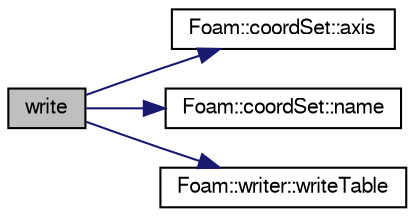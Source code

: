 digraph "write"
{
  bgcolor="transparent";
  edge [fontname="FreeSans",fontsize="10",labelfontname="FreeSans",labelfontsize="10"];
  node [fontname="FreeSans",fontsize="10",shape=record];
  rankdir="LR";
  Node20 [label="write",height=0.2,width=0.4,color="black", fillcolor="grey75", style="filled", fontcolor="black"];
  Node20 -> Node21 [color="midnightblue",fontsize="10",style="solid",fontname="FreeSans"];
  Node21 [label="Foam::coordSet::axis",height=0.2,width=0.4,color="black",URL="$a21846.html#a50e7b90c8d1d38ddeff99c1f033bbcff"];
  Node20 -> Node22 [color="midnightblue",fontsize="10",style="solid",fontname="FreeSans"];
  Node22 [label="Foam::coordSet::name",height=0.2,width=0.4,color="black",URL="$a21846.html#acc80e00a8ac919288fb55bd14cc88bf6"];
  Node20 -> Node23 [color="midnightblue",fontsize="10",style="solid",fontname="FreeSans"];
  Node23 [label="Foam::writer::writeTable",height=0.2,width=0.4,color="black",URL="$a21878.html#a29682da04c03a1b133c2c82aeb2e333f",tooltip="Writes single-column ascii write. Column 1 is coordSet coordinate,. "];
}
